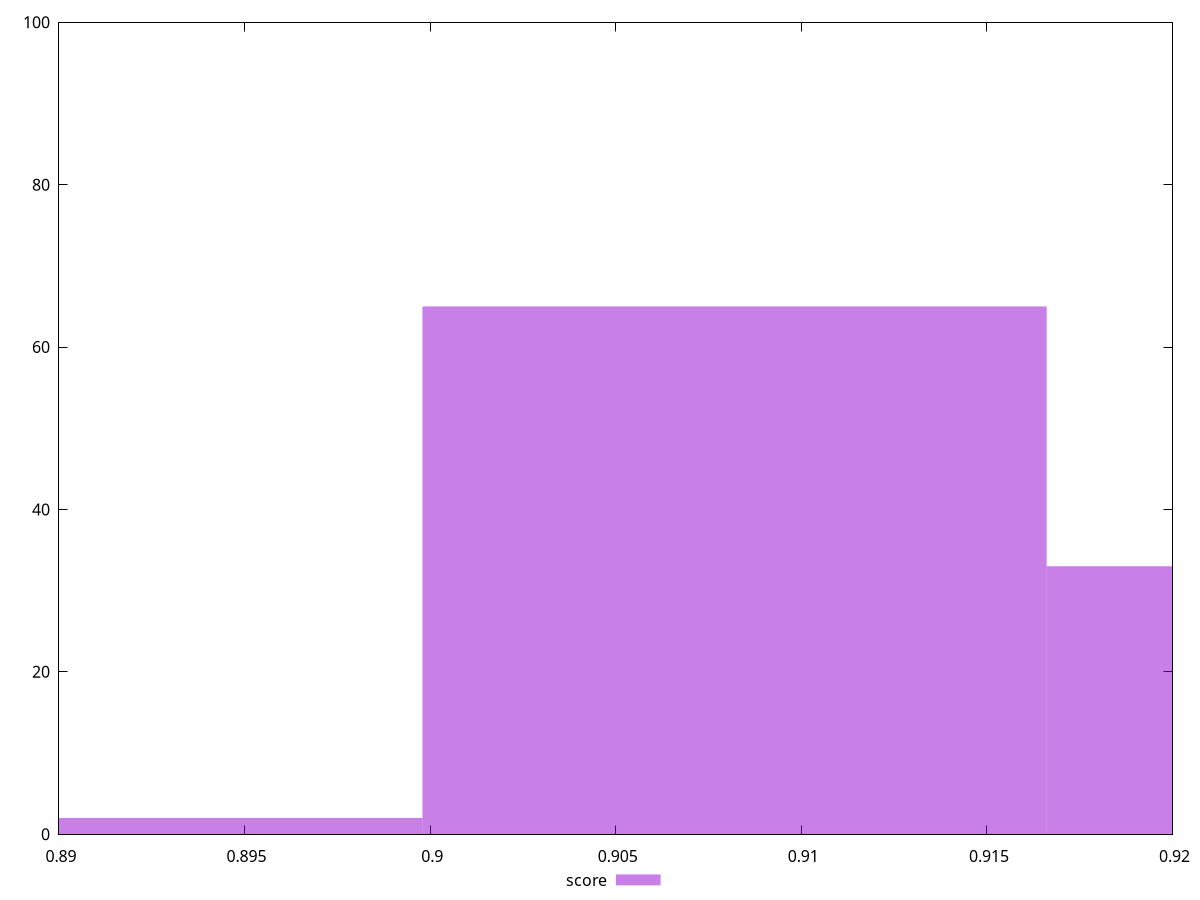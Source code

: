 reset

$score <<EOF
0.9082012845578369 65
0.9250198268644635 33
0.8913827422512103 2
EOF

set key outside below
set boxwidth 0.01681854230662661
set xrange [0.89:0.92]
set yrange [0:100]
set trange [0:100]
set style fill transparent solid 0.5 noborder
set terminal svg size 640, 490 enhanced background rgb 'white'
set output "reports/report_00033_2021-03-01T14-23-16.841Z/mainthread-work-breakdown/samples/astro-cached/score/histogram.svg"

plot $score title "score" with boxes

reset
